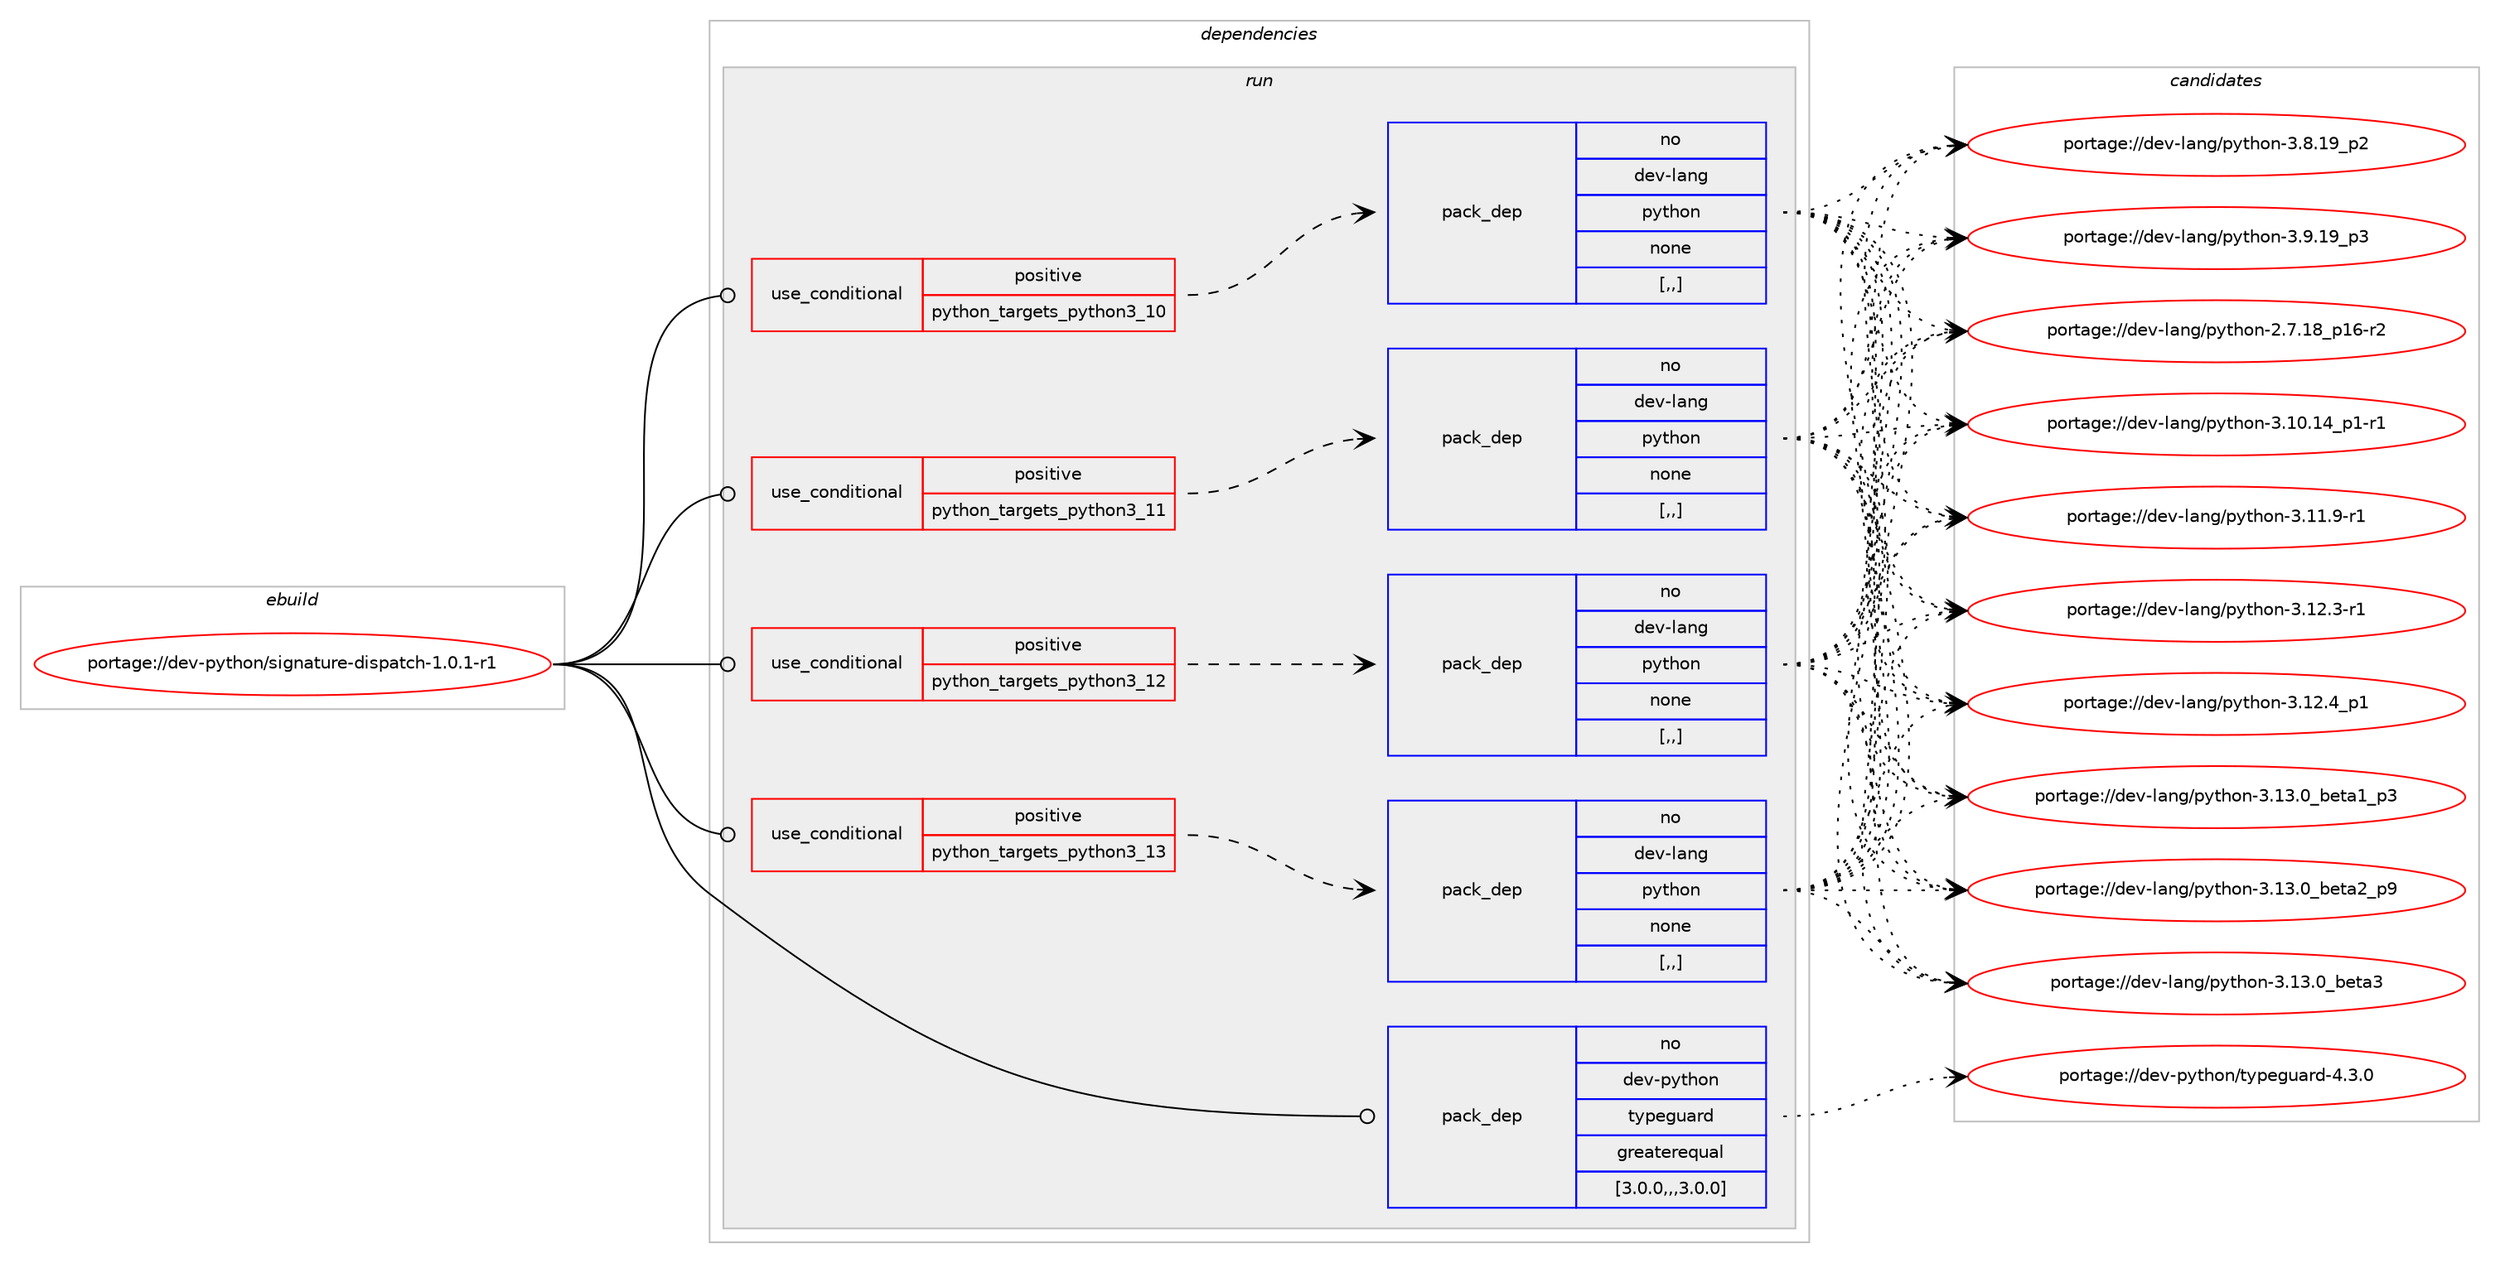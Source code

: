 digraph prolog {

# *************
# Graph options
# *************

newrank=true;
concentrate=true;
compound=true;
graph [rankdir=LR,fontname=Helvetica,fontsize=10,ranksep=1.5];#, ranksep=2.5, nodesep=0.2];
edge  [arrowhead=vee];
node  [fontname=Helvetica,fontsize=10];

# **********
# The ebuild
# **********

subgraph cluster_leftcol {
color=gray;
rank=same;
label=<<i>ebuild</i>>;
id [label="portage://dev-python/signature-dispatch-1.0.1-r1", color=red, width=4, href="../dev-python/signature-dispatch-1.0.1-r1.svg"];
}

# ****************
# The dependencies
# ****************

subgraph cluster_midcol {
color=gray;
label=<<i>dependencies</i>>;
subgraph cluster_compile {
fillcolor="#eeeeee";
style=filled;
label=<<i>compile</i>>;
}
subgraph cluster_compileandrun {
fillcolor="#eeeeee";
style=filled;
label=<<i>compile and run</i>>;
}
subgraph cluster_run {
fillcolor="#eeeeee";
style=filled;
label=<<i>run</i>>;
subgraph cond38326 {
dependency159309 [label=<<TABLE BORDER="0" CELLBORDER="1" CELLSPACING="0" CELLPADDING="4"><TR><TD ROWSPAN="3" CELLPADDING="10">use_conditional</TD></TR><TR><TD>positive</TD></TR><TR><TD>python_targets_python3_10</TD></TR></TABLE>>, shape=none, color=red];
subgraph pack119745 {
dependency159310 [label=<<TABLE BORDER="0" CELLBORDER="1" CELLSPACING="0" CELLPADDING="4" WIDTH="220"><TR><TD ROWSPAN="6" CELLPADDING="30">pack_dep</TD></TR><TR><TD WIDTH="110">no</TD></TR><TR><TD>dev-lang</TD></TR><TR><TD>python</TD></TR><TR><TD>none</TD></TR><TR><TD>[,,]</TD></TR></TABLE>>, shape=none, color=blue];
}
dependency159309:e -> dependency159310:w [weight=20,style="dashed",arrowhead="vee"];
}
id:e -> dependency159309:w [weight=20,style="solid",arrowhead="odot"];
subgraph cond38327 {
dependency159311 [label=<<TABLE BORDER="0" CELLBORDER="1" CELLSPACING="0" CELLPADDING="4"><TR><TD ROWSPAN="3" CELLPADDING="10">use_conditional</TD></TR><TR><TD>positive</TD></TR><TR><TD>python_targets_python3_11</TD></TR></TABLE>>, shape=none, color=red];
subgraph pack119746 {
dependency159312 [label=<<TABLE BORDER="0" CELLBORDER="1" CELLSPACING="0" CELLPADDING="4" WIDTH="220"><TR><TD ROWSPAN="6" CELLPADDING="30">pack_dep</TD></TR><TR><TD WIDTH="110">no</TD></TR><TR><TD>dev-lang</TD></TR><TR><TD>python</TD></TR><TR><TD>none</TD></TR><TR><TD>[,,]</TD></TR></TABLE>>, shape=none, color=blue];
}
dependency159311:e -> dependency159312:w [weight=20,style="dashed",arrowhead="vee"];
}
id:e -> dependency159311:w [weight=20,style="solid",arrowhead="odot"];
subgraph cond38328 {
dependency159313 [label=<<TABLE BORDER="0" CELLBORDER="1" CELLSPACING="0" CELLPADDING="4"><TR><TD ROWSPAN="3" CELLPADDING="10">use_conditional</TD></TR><TR><TD>positive</TD></TR><TR><TD>python_targets_python3_12</TD></TR></TABLE>>, shape=none, color=red];
subgraph pack119747 {
dependency159314 [label=<<TABLE BORDER="0" CELLBORDER="1" CELLSPACING="0" CELLPADDING="4" WIDTH="220"><TR><TD ROWSPAN="6" CELLPADDING="30">pack_dep</TD></TR><TR><TD WIDTH="110">no</TD></TR><TR><TD>dev-lang</TD></TR><TR><TD>python</TD></TR><TR><TD>none</TD></TR><TR><TD>[,,]</TD></TR></TABLE>>, shape=none, color=blue];
}
dependency159313:e -> dependency159314:w [weight=20,style="dashed",arrowhead="vee"];
}
id:e -> dependency159313:w [weight=20,style="solid",arrowhead="odot"];
subgraph cond38329 {
dependency159315 [label=<<TABLE BORDER="0" CELLBORDER="1" CELLSPACING="0" CELLPADDING="4"><TR><TD ROWSPAN="3" CELLPADDING="10">use_conditional</TD></TR><TR><TD>positive</TD></TR><TR><TD>python_targets_python3_13</TD></TR></TABLE>>, shape=none, color=red];
subgraph pack119748 {
dependency159316 [label=<<TABLE BORDER="0" CELLBORDER="1" CELLSPACING="0" CELLPADDING="4" WIDTH="220"><TR><TD ROWSPAN="6" CELLPADDING="30">pack_dep</TD></TR><TR><TD WIDTH="110">no</TD></TR><TR><TD>dev-lang</TD></TR><TR><TD>python</TD></TR><TR><TD>none</TD></TR><TR><TD>[,,]</TD></TR></TABLE>>, shape=none, color=blue];
}
dependency159315:e -> dependency159316:w [weight=20,style="dashed",arrowhead="vee"];
}
id:e -> dependency159315:w [weight=20,style="solid",arrowhead="odot"];
subgraph pack119749 {
dependency159317 [label=<<TABLE BORDER="0" CELLBORDER="1" CELLSPACING="0" CELLPADDING="4" WIDTH="220"><TR><TD ROWSPAN="6" CELLPADDING="30">pack_dep</TD></TR><TR><TD WIDTH="110">no</TD></TR><TR><TD>dev-python</TD></TR><TR><TD>typeguard</TD></TR><TR><TD>greaterequal</TD></TR><TR><TD>[3.0.0,,,3.0.0]</TD></TR></TABLE>>, shape=none, color=blue];
}
id:e -> dependency159317:w [weight=20,style="solid",arrowhead="odot"];
}
}

# **************
# The candidates
# **************

subgraph cluster_choices {
rank=same;
color=gray;
label=<<i>candidates</i>>;

subgraph choice119745 {
color=black;
nodesep=1;
choice100101118451089711010347112121116104111110455046554649569511249544511450 [label="portage://dev-lang/python-2.7.18_p16-r2", color=red, width=4,href="../dev-lang/python-2.7.18_p16-r2.svg"];
choice100101118451089711010347112121116104111110455146494846495295112494511449 [label="portage://dev-lang/python-3.10.14_p1-r1", color=red, width=4,href="../dev-lang/python-3.10.14_p1-r1.svg"];
choice100101118451089711010347112121116104111110455146494946574511449 [label="portage://dev-lang/python-3.11.9-r1", color=red, width=4,href="../dev-lang/python-3.11.9-r1.svg"];
choice100101118451089711010347112121116104111110455146495046514511449 [label="portage://dev-lang/python-3.12.3-r1", color=red, width=4,href="../dev-lang/python-3.12.3-r1.svg"];
choice100101118451089711010347112121116104111110455146495046529511249 [label="portage://dev-lang/python-3.12.4_p1", color=red, width=4,href="../dev-lang/python-3.12.4_p1.svg"];
choice10010111845108971101034711212111610411111045514649514648959810111697499511251 [label="portage://dev-lang/python-3.13.0_beta1_p3", color=red, width=4,href="../dev-lang/python-3.13.0_beta1_p3.svg"];
choice10010111845108971101034711212111610411111045514649514648959810111697509511257 [label="portage://dev-lang/python-3.13.0_beta2_p9", color=red, width=4,href="../dev-lang/python-3.13.0_beta2_p9.svg"];
choice1001011184510897110103471121211161041111104551464951464895981011169751 [label="portage://dev-lang/python-3.13.0_beta3", color=red, width=4,href="../dev-lang/python-3.13.0_beta3.svg"];
choice100101118451089711010347112121116104111110455146564649579511250 [label="portage://dev-lang/python-3.8.19_p2", color=red, width=4,href="../dev-lang/python-3.8.19_p2.svg"];
choice100101118451089711010347112121116104111110455146574649579511251 [label="portage://dev-lang/python-3.9.19_p3", color=red, width=4,href="../dev-lang/python-3.9.19_p3.svg"];
dependency159310:e -> choice100101118451089711010347112121116104111110455046554649569511249544511450:w [style=dotted,weight="100"];
dependency159310:e -> choice100101118451089711010347112121116104111110455146494846495295112494511449:w [style=dotted,weight="100"];
dependency159310:e -> choice100101118451089711010347112121116104111110455146494946574511449:w [style=dotted,weight="100"];
dependency159310:e -> choice100101118451089711010347112121116104111110455146495046514511449:w [style=dotted,weight="100"];
dependency159310:e -> choice100101118451089711010347112121116104111110455146495046529511249:w [style=dotted,weight="100"];
dependency159310:e -> choice10010111845108971101034711212111610411111045514649514648959810111697499511251:w [style=dotted,weight="100"];
dependency159310:e -> choice10010111845108971101034711212111610411111045514649514648959810111697509511257:w [style=dotted,weight="100"];
dependency159310:e -> choice1001011184510897110103471121211161041111104551464951464895981011169751:w [style=dotted,weight="100"];
dependency159310:e -> choice100101118451089711010347112121116104111110455146564649579511250:w [style=dotted,weight="100"];
dependency159310:e -> choice100101118451089711010347112121116104111110455146574649579511251:w [style=dotted,weight="100"];
}
subgraph choice119746 {
color=black;
nodesep=1;
choice100101118451089711010347112121116104111110455046554649569511249544511450 [label="portage://dev-lang/python-2.7.18_p16-r2", color=red, width=4,href="../dev-lang/python-2.7.18_p16-r2.svg"];
choice100101118451089711010347112121116104111110455146494846495295112494511449 [label="portage://dev-lang/python-3.10.14_p1-r1", color=red, width=4,href="../dev-lang/python-3.10.14_p1-r1.svg"];
choice100101118451089711010347112121116104111110455146494946574511449 [label="portage://dev-lang/python-3.11.9-r1", color=red, width=4,href="../dev-lang/python-3.11.9-r1.svg"];
choice100101118451089711010347112121116104111110455146495046514511449 [label="portage://dev-lang/python-3.12.3-r1", color=red, width=4,href="../dev-lang/python-3.12.3-r1.svg"];
choice100101118451089711010347112121116104111110455146495046529511249 [label="portage://dev-lang/python-3.12.4_p1", color=red, width=4,href="../dev-lang/python-3.12.4_p1.svg"];
choice10010111845108971101034711212111610411111045514649514648959810111697499511251 [label="portage://dev-lang/python-3.13.0_beta1_p3", color=red, width=4,href="../dev-lang/python-3.13.0_beta1_p3.svg"];
choice10010111845108971101034711212111610411111045514649514648959810111697509511257 [label="portage://dev-lang/python-3.13.0_beta2_p9", color=red, width=4,href="../dev-lang/python-3.13.0_beta2_p9.svg"];
choice1001011184510897110103471121211161041111104551464951464895981011169751 [label="portage://dev-lang/python-3.13.0_beta3", color=red, width=4,href="../dev-lang/python-3.13.0_beta3.svg"];
choice100101118451089711010347112121116104111110455146564649579511250 [label="portage://dev-lang/python-3.8.19_p2", color=red, width=4,href="../dev-lang/python-3.8.19_p2.svg"];
choice100101118451089711010347112121116104111110455146574649579511251 [label="portage://dev-lang/python-3.9.19_p3", color=red, width=4,href="../dev-lang/python-3.9.19_p3.svg"];
dependency159312:e -> choice100101118451089711010347112121116104111110455046554649569511249544511450:w [style=dotted,weight="100"];
dependency159312:e -> choice100101118451089711010347112121116104111110455146494846495295112494511449:w [style=dotted,weight="100"];
dependency159312:e -> choice100101118451089711010347112121116104111110455146494946574511449:w [style=dotted,weight="100"];
dependency159312:e -> choice100101118451089711010347112121116104111110455146495046514511449:w [style=dotted,weight="100"];
dependency159312:e -> choice100101118451089711010347112121116104111110455146495046529511249:w [style=dotted,weight="100"];
dependency159312:e -> choice10010111845108971101034711212111610411111045514649514648959810111697499511251:w [style=dotted,weight="100"];
dependency159312:e -> choice10010111845108971101034711212111610411111045514649514648959810111697509511257:w [style=dotted,weight="100"];
dependency159312:e -> choice1001011184510897110103471121211161041111104551464951464895981011169751:w [style=dotted,weight="100"];
dependency159312:e -> choice100101118451089711010347112121116104111110455146564649579511250:w [style=dotted,weight="100"];
dependency159312:e -> choice100101118451089711010347112121116104111110455146574649579511251:w [style=dotted,weight="100"];
}
subgraph choice119747 {
color=black;
nodesep=1;
choice100101118451089711010347112121116104111110455046554649569511249544511450 [label="portage://dev-lang/python-2.7.18_p16-r2", color=red, width=4,href="../dev-lang/python-2.7.18_p16-r2.svg"];
choice100101118451089711010347112121116104111110455146494846495295112494511449 [label="portage://dev-lang/python-3.10.14_p1-r1", color=red, width=4,href="../dev-lang/python-3.10.14_p1-r1.svg"];
choice100101118451089711010347112121116104111110455146494946574511449 [label="portage://dev-lang/python-3.11.9-r1", color=red, width=4,href="../dev-lang/python-3.11.9-r1.svg"];
choice100101118451089711010347112121116104111110455146495046514511449 [label="portage://dev-lang/python-3.12.3-r1", color=red, width=4,href="../dev-lang/python-3.12.3-r1.svg"];
choice100101118451089711010347112121116104111110455146495046529511249 [label="portage://dev-lang/python-3.12.4_p1", color=red, width=4,href="../dev-lang/python-3.12.4_p1.svg"];
choice10010111845108971101034711212111610411111045514649514648959810111697499511251 [label="portage://dev-lang/python-3.13.0_beta1_p3", color=red, width=4,href="../dev-lang/python-3.13.0_beta1_p3.svg"];
choice10010111845108971101034711212111610411111045514649514648959810111697509511257 [label="portage://dev-lang/python-3.13.0_beta2_p9", color=red, width=4,href="../dev-lang/python-3.13.0_beta2_p9.svg"];
choice1001011184510897110103471121211161041111104551464951464895981011169751 [label="portage://dev-lang/python-3.13.0_beta3", color=red, width=4,href="../dev-lang/python-3.13.0_beta3.svg"];
choice100101118451089711010347112121116104111110455146564649579511250 [label="portage://dev-lang/python-3.8.19_p2", color=red, width=4,href="../dev-lang/python-3.8.19_p2.svg"];
choice100101118451089711010347112121116104111110455146574649579511251 [label="portage://dev-lang/python-3.9.19_p3", color=red, width=4,href="../dev-lang/python-3.9.19_p3.svg"];
dependency159314:e -> choice100101118451089711010347112121116104111110455046554649569511249544511450:w [style=dotted,weight="100"];
dependency159314:e -> choice100101118451089711010347112121116104111110455146494846495295112494511449:w [style=dotted,weight="100"];
dependency159314:e -> choice100101118451089711010347112121116104111110455146494946574511449:w [style=dotted,weight="100"];
dependency159314:e -> choice100101118451089711010347112121116104111110455146495046514511449:w [style=dotted,weight="100"];
dependency159314:e -> choice100101118451089711010347112121116104111110455146495046529511249:w [style=dotted,weight="100"];
dependency159314:e -> choice10010111845108971101034711212111610411111045514649514648959810111697499511251:w [style=dotted,weight="100"];
dependency159314:e -> choice10010111845108971101034711212111610411111045514649514648959810111697509511257:w [style=dotted,weight="100"];
dependency159314:e -> choice1001011184510897110103471121211161041111104551464951464895981011169751:w [style=dotted,weight="100"];
dependency159314:e -> choice100101118451089711010347112121116104111110455146564649579511250:w [style=dotted,weight="100"];
dependency159314:e -> choice100101118451089711010347112121116104111110455146574649579511251:w [style=dotted,weight="100"];
}
subgraph choice119748 {
color=black;
nodesep=1;
choice100101118451089711010347112121116104111110455046554649569511249544511450 [label="portage://dev-lang/python-2.7.18_p16-r2", color=red, width=4,href="../dev-lang/python-2.7.18_p16-r2.svg"];
choice100101118451089711010347112121116104111110455146494846495295112494511449 [label="portage://dev-lang/python-3.10.14_p1-r1", color=red, width=4,href="../dev-lang/python-3.10.14_p1-r1.svg"];
choice100101118451089711010347112121116104111110455146494946574511449 [label="portage://dev-lang/python-3.11.9-r1", color=red, width=4,href="../dev-lang/python-3.11.9-r1.svg"];
choice100101118451089711010347112121116104111110455146495046514511449 [label="portage://dev-lang/python-3.12.3-r1", color=red, width=4,href="../dev-lang/python-3.12.3-r1.svg"];
choice100101118451089711010347112121116104111110455146495046529511249 [label="portage://dev-lang/python-3.12.4_p1", color=red, width=4,href="../dev-lang/python-3.12.4_p1.svg"];
choice10010111845108971101034711212111610411111045514649514648959810111697499511251 [label="portage://dev-lang/python-3.13.0_beta1_p3", color=red, width=4,href="../dev-lang/python-3.13.0_beta1_p3.svg"];
choice10010111845108971101034711212111610411111045514649514648959810111697509511257 [label="portage://dev-lang/python-3.13.0_beta2_p9", color=red, width=4,href="../dev-lang/python-3.13.0_beta2_p9.svg"];
choice1001011184510897110103471121211161041111104551464951464895981011169751 [label="portage://dev-lang/python-3.13.0_beta3", color=red, width=4,href="../dev-lang/python-3.13.0_beta3.svg"];
choice100101118451089711010347112121116104111110455146564649579511250 [label="portage://dev-lang/python-3.8.19_p2", color=red, width=4,href="../dev-lang/python-3.8.19_p2.svg"];
choice100101118451089711010347112121116104111110455146574649579511251 [label="portage://dev-lang/python-3.9.19_p3", color=red, width=4,href="../dev-lang/python-3.9.19_p3.svg"];
dependency159316:e -> choice100101118451089711010347112121116104111110455046554649569511249544511450:w [style=dotted,weight="100"];
dependency159316:e -> choice100101118451089711010347112121116104111110455146494846495295112494511449:w [style=dotted,weight="100"];
dependency159316:e -> choice100101118451089711010347112121116104111110455146494946574511449:w [style=dotted,weight="100"];
dependency159316:e -> choice100101118451089711010347112121116104111110455146495046514511449:w [style=dotted,weight="100"];
dependency159316:e -> choice100101118451089711010347112121116104111110455146495046529511249:w [style=dotted,weight="100"];
dependency159316:e -> choice10010111845108971101034711212111610411111045514649514648959810111697499511251:w [style=dotted,weight="100"];
dependency159316:e -> choice10010111845108971101034711212111610411111045514649514648959810111697509511257:w [style=dotted,weight="100"];
dependency159316:e -> choice1001011184510897110103471121211161041111104551464951464895981011169751:w [style=dotted,weight="100"];
dependency159316:e -> choice100101118451089711010347112121116104111110455146564649579511250:w [style=dotted,weight="100"];
dependency159316:e -> choice100101118451089711010347112121116104111110455146574649579511251:w [style=dotted,weight="100"];
}
subgraph choice119749 {
color=black;
nodesep=1;
choice100101118451121211161041111104711612111210110311797114100455246514648 [label="portage://dev-python/typeguard-4.3.0", color=red, width=4,href="../dev-python/typeguard-4.3.0.svg"];
dependency159317:e -> choice100101118451121211161041111104711612111210110311797114100455246514648:w [style=dotted,weight="100"];
}
}

}
